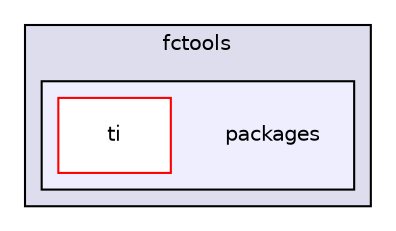 digraph "packages" {
  compound=true
  node [ fontsize="10", fontname="Helvetica"];
  edge [ labelfontsize="10", labelfontname="Helvetica"];
  subgraph clusterdir_b29131faccb6cd84ad5696d291df0073 {
    graph [ bgcolor="#ddddee", pencolor="black", label="fctools" fontname="Helvetica", fontsize="10", URL="dir_b29131faccb6cd84ad5696d291df0073.html"]
  subgraph clusterdir_35d57c07b4f2fc6032f32727c27ed664 {
    graph [ bgcolor="#eeeeff", pencolor="black", label="" URL="dir_35d57c07b4f2fc6032f32727c27ed664.html"];
    dir_35d57c07b4f2fc6032f32727c27ed664 [shape=plaintext label="packages"];
    dir_d8790bb4706d0f229ec0c2b7eaec2de0 [shape=box label="ti" color="red" fillcolor="white" style="filled" URL="dir_d8790bb4706d0f229ec0c2b7eaec2de0.html"];
  }
  }
}
